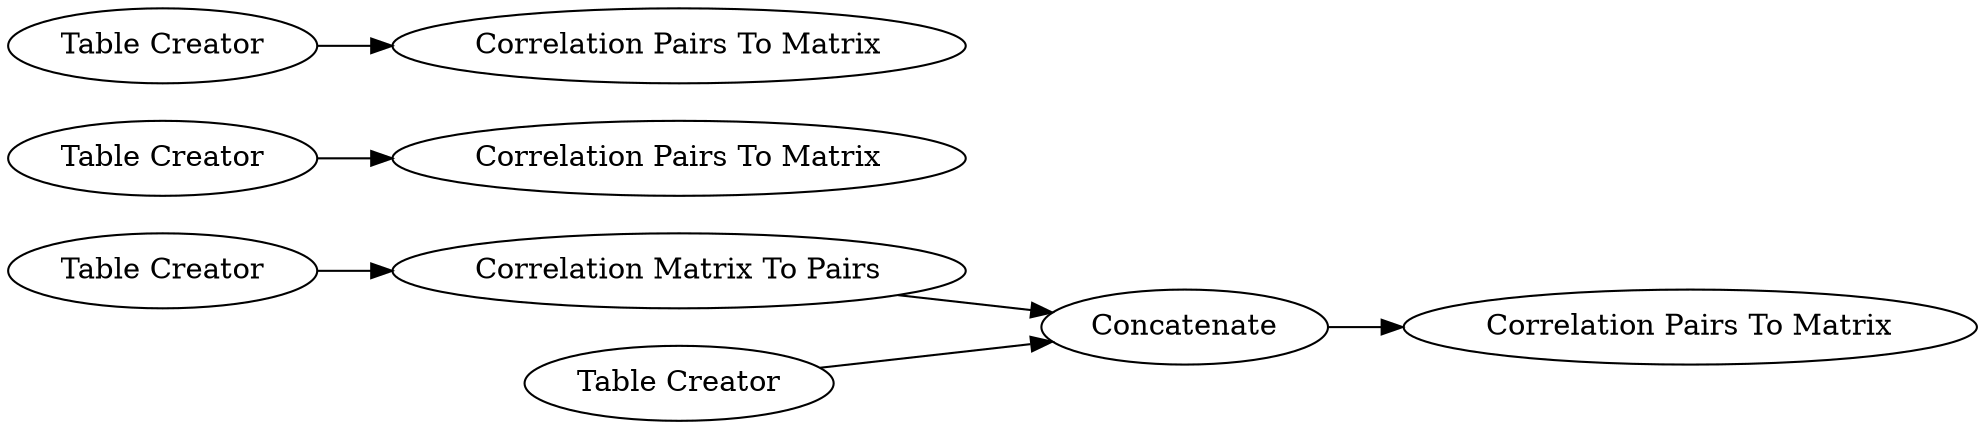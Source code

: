 digraph {
	17 [label="Table Creator"]
	18 [label="Correlation Matrix To Pairs"]
	19 [label="Table Creator"]
	20 [label="Correlation Pairs To Matrix"]
	21 [label="Correlation Pairs To Matrix"]
	22 [label="Table Creator"]
	24 [label="Table Creator"]
	25 [label=Concatenate]
	26 [label="Correlation Pairs To Matrix"]
	17 -> 18
	18 -> 25
	19 -> 20
	22 -> 21
	24 -> 25
	25 -> 26
	rankdir=LR
}
